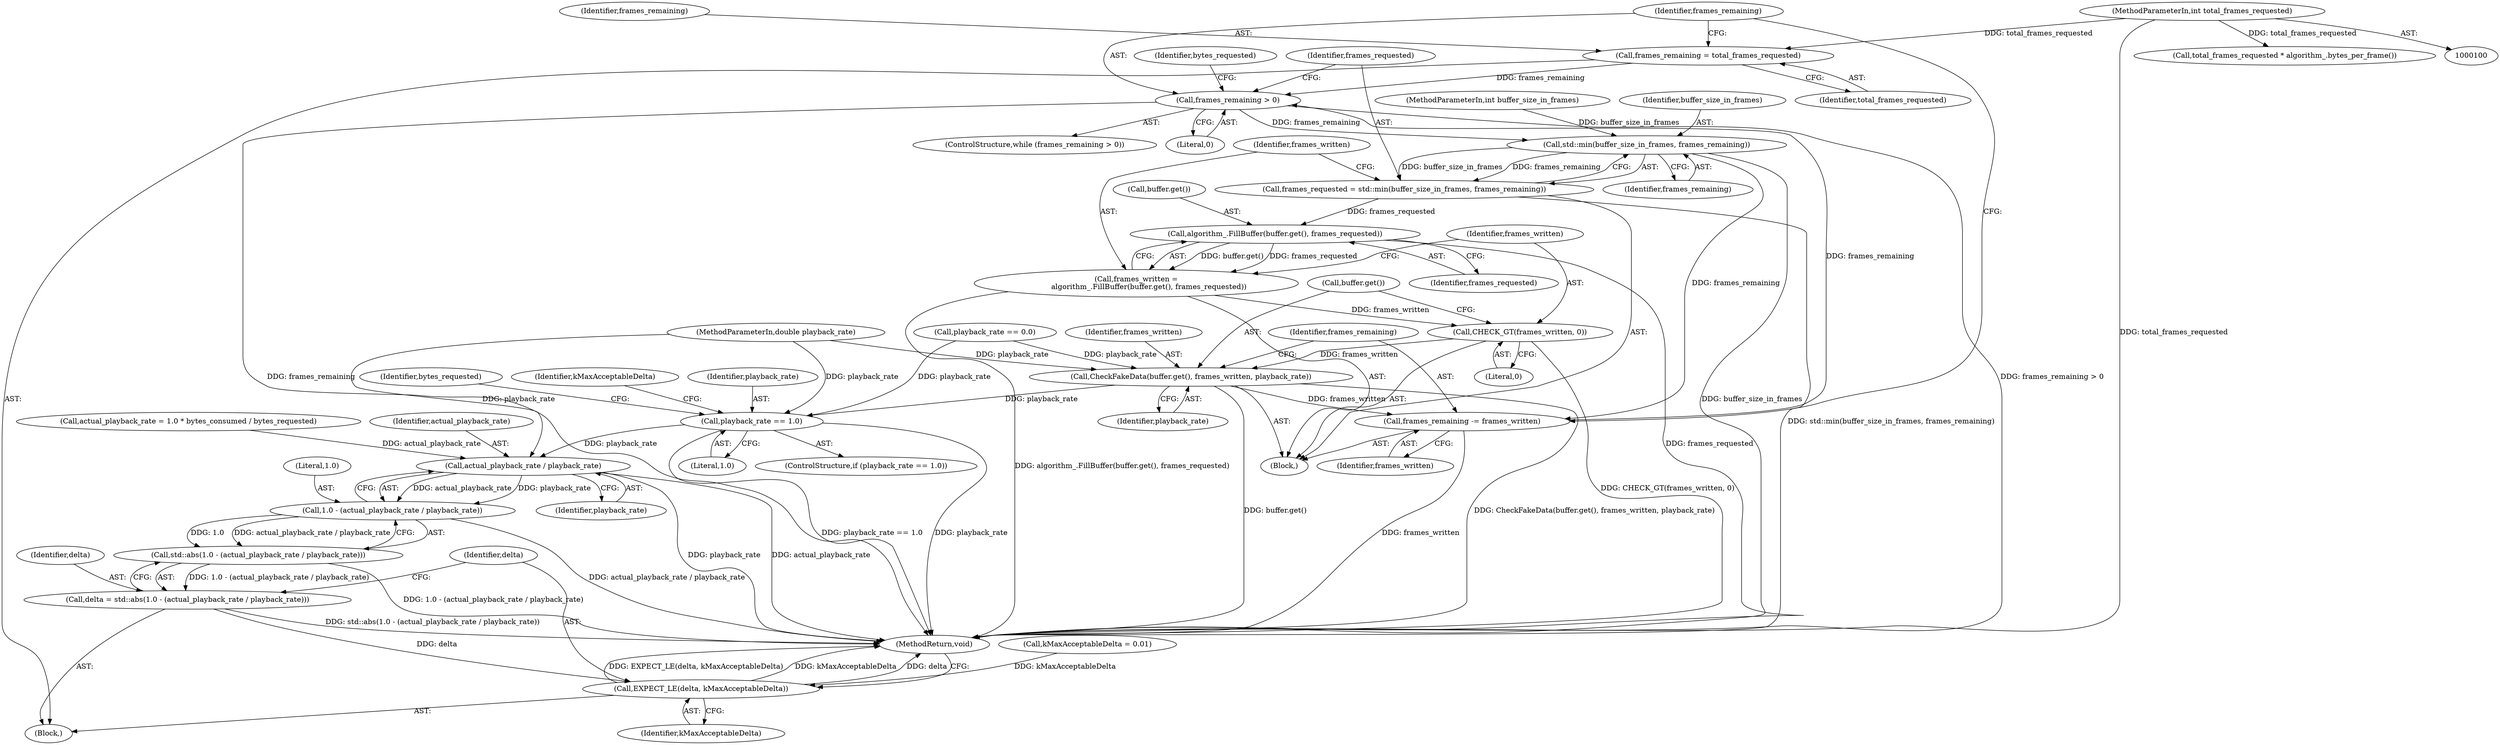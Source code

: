 digraph "1_Chrome_802ecdb9cee0d66fe546bdf24e98150f8f716ad8_8@API" {
"1000134" [label="(Call,frames_remaining = total_frames_requested)"];
"1000103" [label="(MethodParameterIn,int total_frames_requested)"];
"1000138" [label="(Call,frames_remaining > 0)"];
"1000145" [label="(Call,std::min(buffer_size_in_frames, frames_remaining))"];
"1000143" [label="(Call,frames_requested = std::min(buffer_size_in_frames, frames_remaining))"];
"1000151" [label="(Call,algorithm_.FillBuffer(buffer.get(), frames_requested))"];
"1000149" [label="(Call,frames_written =\n           algorithm_.FillBuffer(buffer.get(), frames_requested))"];
"1000154" [label="(Call,CHECK_GT(frames_written, 0))"];
"1000157" [label="(Call,CheckFakeData(buffer.get(), frames_written, playback_rate))"];
"1000161" [label="(Call,frames_remaining -= frames_written)"];
"1000177" [label="(Call,playback_rate == 1.0)"];
"1000203" [label="(Call,actual_playback_rate / playback_rate)"];
"1000201" [label="(Call,1.0 - (actual_playback_rate / playback_rate))"];
"1000200" [label="(Call,std::abs(1.0 - (actual_playback_rate / playback_rate)))"];
"1000198" [label="(Call,delta = std::abs(1.0 - (actual_playback_rate / playback_rate)))"];
"1000206" [label="(Call,EXPECT_LE(delta, kMaxAcceptableDelta))"];
"1000209" [label="(MethodReturn,void)"];
"1000204" [label="(Identifier,actual_playback_rate)"];
"1000143" [label="(Call,frames_requested = std::min(buffer_size_in_frames, frames_remaining))"];
"1000190" [label="(Call,actual_playback_rate = 1.0 * bytes_consumed / bytes_requested)"];
"1000161" [label="(Call,frames_remaining -= frames_written)"];
"1000177" [label="(Call,playback_rate == 1.0)"];
"1000156" [label="(Literal,0)"];
"1000137" [label="(ControlStructure,while (frames_remaining > 0))"];
"1000150" [label="(Identifier,frames_written)"];
"1000141" [label="(Block,)"];
"1000200" [label="(Call,std::abs(1.0 - (actual_playback_rate / playback_rate)))"];
"1000134" [label="(Call,frames_remaining = total_frames_requested)"];
"1000186" [label="(Call,kMaxAcceptableDelta = 0.01)"];
"1000203" [label="(Call,actual_playback_rate / playback_rate)"];
"1000152" [label="(Call,buffer.get())"];
"1000166" [label="(Identifier,bytes_requested)"];
"1000155" [label="(Identifier,frames_written)"];
"1000119" [label="(Call,playback_rate == 0.0)"];
"1000182" [label="(Identifier,bytes_requested)"];
"1000159" [label="(Identifier,frames_written)"];
"1000198" [label="(Call,delta = std::abs(1.0 - (actual_playback_rate / playback_rate)))"];
"1000140" [label="(Literal,0)"];
"1000162" [label="(Identifier,frames_remaining)"];
"1000187" [label="(Identifier,kMaxAcceptableDelta)"];
"1000145" [label="(Call,std::min(buffer_size_in_frames, frames_remaining))"];
"1000138" [label="(Call,frames_remaining > 0)"];
"1000157" [label="(Call,CheckFakeData(buffer.get(), frames_written, playback_rate))"];
"1000178" [label="(Identifier,playback_rate)"];
"1000144" [label="(Identifier,frames_requested)"];
"1000205" [label="(Identifier,playback_rate)"];
"1000201" [label="(Call,1.0 - (actual_playback_rate / playback_rate))"];
"1000199" [label="(Identifier,delta)"];
"1000176" [label="(ControlStructure,if (playback_rate == 1.0))"];
"1000135" [label="(Identifier,frames_remaining)"];
"1000103" [label="(MethodParameterIn,int total_frames_requested)"];
"1000146" [label="(Identifier,buffer_size_in_frames)"];
"1000101" [label="(MethodParameterIn,double playback_rate)"];
"1000139" [label="(Identifier,frames_remaining)"];
"1000158" [label="(Call,buffer.get())"];
"1000206" [label="(Call,EXPECT_LE(delta, kMaxAcceptableDelta))"];
"1000102" [label="(MethodParameterIn,int buffer_size_in_frames)"];
"1000149" [label="(Call,frames_written =\n           algorithm_.FillBuffer(buffer.get(), frames_requested))"];
"1000153" [label="(Identifier,frames_requested)"];
"1000163" [label="(Identifier,frames_written)"];
"1000154" [label="(Call,CHECK_GT(frames_written, 0))"];
"1000208" [label="(Identifier,kMaxAcceptableDelta)"];
"1000147" [label="(Identifier,frames_remaining)"];
"1000160" [label="(Identifier,playback_rate)"];
"1000179" [label="(Literal,1.0)"];
"1000202" [label="(Literal,1.0)"];
"1000167" [label="(Call,total_frames_requested * algorithm_.bytes_per_frame())"];
"1000104" [label="(Block,)"];
"1000151" [label="(Call,algorithm_.FillBuffer(buffer.get(), frames_requested))"];
"1000207" [label="(Identifier,delta)"];
"1000136" [label="(Identifier,total_frames_requested)"];
"1000134" -> "1000104"  [label="AST: "];
"1000134" -> "1000136"  [label="CFG: "];
"1000135" -> "1000134"  [label="AST: "];
"1000136" -> "1000134"  [label="AST: "];
"1000139" -> "1000134"  [label="CFG: "];
"1000103" -> "1000134"  [label="DDG: total_frames_requested"];
"1000134" -> "1000138"  [label="DDG: frames_remaining"];
"1000103" -> "1000100"  [label="AST: "];
"1000103" -> "1000209"  [label="DDG: total_frames_requested"];
"1000103" -> "1000167"  [label="DDG: total_frames_requested"];
"1000138" -> "1000137"  [label="AST: "];
"1000138" -> "1000140"  [label="CFG: "];
"1000139" -> "1000138"  [label="AST: "];
"1000140" -> "1000138"  [label="AST: "];
"1000144" -> "1000138"  [label="CFG: "];
"1000166" -> "1000138"  [label="CFG: "];
"1000138" -> "1000209"  [label="DDG: frames_remaining"];
"1000138" -> "1000209"  [label="DDG: frames_remaining > 0"];
"1000161" -> "1000138"  [label="DDG: frames_remaining"];
"1000138" -> "1000145"  [label="DDG: frames_remaining"];
"1000145" -> "1000143"  [label="AST: "];
"1000145" -> "1000147"  [label="CFG: "];
"1000146" -> "1000145"  [label="AST: "];
"1000147" -> "1000145"  [label="AST: "];
"1000143" -> "1000145"  [label="CFG: "];
"1000145" -> "1000209"  [label="DDG: buffer_size_in_frames"];
"1000145" -> "1000143"  [label="DDG: buffer_size_in_frames"];
"1000145" -> "1000143"  [label="DDG: frames_remaining"];
"1000102" -> "1000145"  [label="DDG: buffer_size_in_frames"];
"1000145" -> "1000161"  [label="DDG: frames_remaining"];
"1000143" -> "1000141"  [label="AST: "];
"1000144" -> "1000143"  [label="AST: "];
"1000150" -> "1000143"  [label="CFG: "];
"1000143" -> "1000209"  [label="DDG: std::min(buffer_size_in_frames, frames_remaining)"];
"1000143" -> "1000151"  [label="DDG: frames_requested"];
"1000151" -> "1000149"  [label="AST: "];
"1000151" -> "1000153"  [label="CFG: "];
"1000152" -> "1000151"  [label="AST: "];
"1000153" -> "1000151"  [label="AST: "];
"1000149" -> "1000151"  [label="CFG: "];
"1000151" -> "1000209"  [label="DDG: frames_requested"];
"1000151" -> "1000149"  [label="DDG: buffer.get()"];
"1000151" -> "1000149"  [label="DDG: frames_requested"];
"1000149" -> "1000141"  [label="AST: "];
"1000150" -> "1000149"  [label="AST: "];
"1000155" -> "1000149"  [label="CFG: "];
"1000149" -> "1000209"  [label="DDG: algorithm_.FillBuffer(buffer.get(), frames_requested)"];
"1000149" -> "1000154"  [label="DDG: frames_written"];
"1000154" -> "1000141"  [label="AST: "];
"1000154" -> "1000156"  [label="CFG: "];
"1000155" -> "1000154"  [label="AST: "];
"1000156" -> "1000154"  [label="AST: "];
"1000158" -> "1000154"  [label="CFG: "];
"1000154" -> "1000209"  [label="DDG: CHECK_GT(frames_written, 0)"];
"1000154" -> "1000157"  [label="DDG: frames_written"];
"1000157" -> "1000141"  [label="AST: "];
"1000157" -> "1000160"  [label="CFG: "];
"1000158" -> "1000157"  [label="AST: "];
"1000159" -> "1000157"  [label="AST: "];
"1000160" -> "1000157"  [label="AST: "];
"1000162" -> "1000157"  [label="CFG: "];
"1000157" -> "1000209"  [label="DDG: CheckFakeData(buffer.get(), frames_written, playback_rate)"];
"1000157" -> "1000209"  [label="DDG: buffer.get()"];
"1000119" -> "1000157"  [label="DDG: playback_rate"];
"1000101" -> "1000157"  [label="DDG: playback_rate"];
"1000157" -> "1000161"  [label="DDG: frames_written"];
"1000157" -> "1000177"  [label="DDG: playback_rate"];
"1000161" -> "1000141"  [label="AST: "];
"1000161" -> "1000163"  [label="CFG: "];
"1000162" -> "1000161"  [label="AST: "];
"1000163" -> "1000161"  [label="AST: "];
"1000139" -> "1000161"  [label="CFG: "];
"1000161" -> "1000209"  [label="DDG: frames_written"];
"1000177" -> "1000176"  [label="AST: "];
"1000177" -> "1000179"  [label="CFG: "];
"1000178" -> "1000177"  [label="AST: "];
"1000179" -> "1000177"  [label="AST: "];
"1000182" -> "1000177"  [label="CFG: "];
"1000187" -> "1000177"  [label="CFG: "];
"1000177" -> "1000209"  [label="DDG: playback_rate == 1.0"];
"1000177" -> "1000209"  [label="DDG: playback_rate"];
"1000119" -> "1000177"  [label="DDG: playback_rate"];
"1000101" -> "1000177"  [label="DDG: playback_rate"];
"1000177" -> "1000203"  [label="DDG: playback_rate"];
"1000203" -> "1000201"  [label="AST: "];
"1000203" -> "1000205"  [label="CFG: "];
"1000204" -> "1000203"  [label="AST: "];
"1000205" -> "1000203"  [label="AST: "];
"1000201" -> "1000203"  [label="CFG: "];
"1000203" -> "1000209"  [label="DDG: playback_rate"];
"1000203" -> "1000209"  [label="DDG: actual_playback_rate"];
"1000203" -> "1000201"  [label="DDG: actual_playback_rate"];
"1000203" -> "1000201"  [label="DDG: playback_rate"];
"1000190" -> "1000203"  [label="DDG: actual_playback_rate"];
"1000101" -> "1000203"  [label="DDG: playback_rate"];
"1000201" -> "1000200"  [label="AST: "];
"1000202" -> "1000201"  [label="AST: "];
"1000200" -> "1000201"  [label="CFG: "];
"1000201" -> "1000209"  [label="DDG: actual_playback_rate / playback_rate"];
"1000201" -> "1000200"  [label="DDG: 1.0"];
"1000201" -> "1000200"  [label="DDG: actual_playback_rate / playback_rate"];
"1000200" -> "1000198"  [label="AST: "];
"1000198" -> "1000200"  [label="CFG: "];
"1000200" -> "1000209"  [label="DDG: 1.0 - (actual_playback_rate / playback_rate)"];
"1000200" -> "1000198"  [label="DDG: 1.0 - (actual_playback_rate / playback_rate)"];
"1000198" -> "1000104"  [label="AST: "];
"1000199" -> "1000198"  [label="AST: "];
"1000207" -> "1000198"  [label="CFG: "];
"1000198" -> "1000209"  [label="DDG: std::abs(1.0 - (actual_playback_rate / playback_rate))"];
"1000198" -> "1000206"  [label="DDG: delta"];
"1000206" -> "1000104"  [label="AST: "];
"1000206" -> "1000208"  [label="CFG: "];
"1000207" -> "1000206"  [label="AST: "];
"1000208" -> "1000206"  [label="AST: "];
"1000209" -> "1000206"  [label="CFG: "];
"1000206" -> "1000209"  [label="DDG: EXPECT_LE(delta, kMaxAcceptableDelta)"];
"1000206" -> "1000209"  [label="DDG: kMaxAcceptableDelta"];
"1000206" -> "1000209"  [label="DDG: delta"];
"1000186" -> "1000206"  [label="DDG: kMaxAcceptableDelta"];
}
